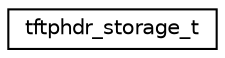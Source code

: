 digraph "Graphical Class Hierarchy"
{
  edge [fontname="Helvetica",fontsize="10",labelfontname="Helvetica",labelfontsize="10"];
  node [fontname="Helvetica",fontsize="10",shape=record];
  rankdir="LR";
  Node0 [label="tftphdr_storage_t",height=0.2,width=0.4,color="black", fillcolor="white", style="filled",URL="$uniontftphdr__storage__t.html"];
}
